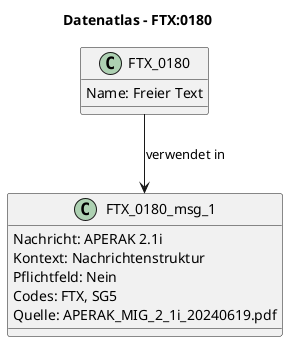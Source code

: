 @startuml
title Datenatlas – FTX:0180
class FTX_0180 {
  Name: Freier Text
}
class FTX_0180_msg_1 {
  Nachricht: APERAK 2.1i
  Kontext: Nachrichtenstruktur
  Pflichtfeld: Nein
  Codes: FTX, SG5
  Quelle: APERAK_MIG_2_1i_20240619.pdf
}
FTX_0180 --> FTX_0180_msg_1 : verwendet in
@enduml